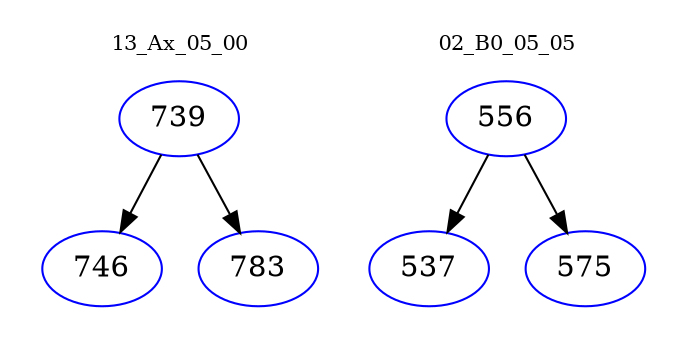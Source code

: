 digraph{
subgraph cluster_0 {
color = white
label = "13_Ax_05_00";
fontsize=10;
T0_739 [label="739", color="blue"]
T0_739 -> T0_746 [color="black"]
T0_746 [label="746", color="blue"]
T0_739 -> T0_783 [color="black"]
T0_783 [label="783", color="blue"]
}
subgraph cluster_1 {
color = white
label = "02_B0_05_05";
fontsize=10;
T1_556 [label="556", color="blue"]
T1_556 -> T1_537 [color="black"]
T1_537 [label="537", color="blue"]
T1_556 -> T1_575 [color="black"]
T1_575 [label="575", color="blue"]
}
}
